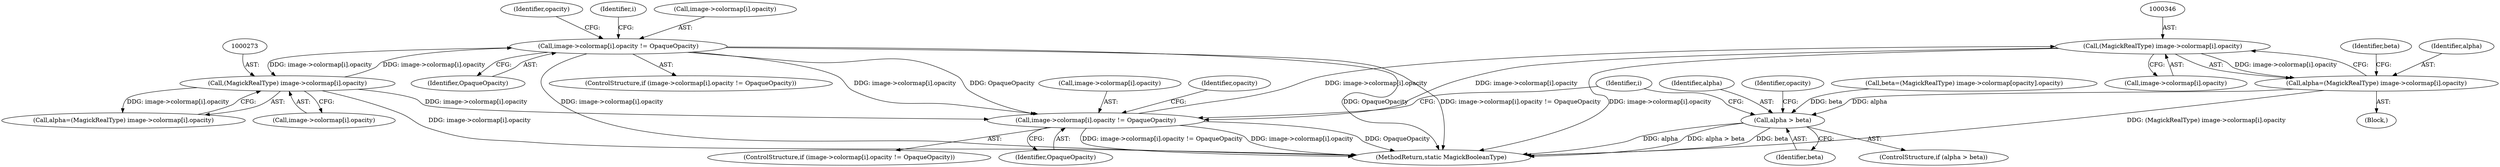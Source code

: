digraph "0_ImageMagick_10b3823a7619ed22d42764733eb052c4159bc8c1_1@array" {
"1000345" [label="(Call,(MagickRealType) image->colormap[i].opacity)"];
"1000324" [label="(Call,image->colormap[i].opacity != OpaqueOpacity)"];
"1000251" [label="(Call,image->colormap[i].opacity != OpaqueOpacity)"];
"1000272" [label="(Call,(MagickRealType) image->colormap[i].opacity)"];
"1000345" [label="(Call,(MagickRealType) image->colormap[i].opacity)"];
"1000343" [label="(Call,alpha=(MagickRealType) image->colormap[i].opacity)"];
"1000366" [label="(Call,alpha > beta)"];
"1000347" [label="(Call,image->colormap[i].opacity)"];
"1000249" [label="(Identifier,i)"];
"1000270" [label="(Call,alpha=(MagickRealType) image->colormap[i].opacity)"];
"1000333" [label="(Block,)"];
"1000344" [label="(Identifier,alpha)"];
"1000332" [label="(Identifier,OpaqueOpacity)"];
"1000588" [label="(MethodReturn,static MagickBooleanType)"];
"1000322" [label="(Identifier,i)"];
"1000354" [label="(Call,beta=(MagickRealType) image->colormap[opacity].opacity)"];
"1000355" [label="(Identifier,beta)"];
"1000250" [label="(ControlStructure,if (image->colormap[i].opacity != OpaqueOpacity))"];
"1000325" [label="(Call,image->colormap[i].opacity)"];
"1000343" [label="(Call,alpha=(MagickRealType) image->colormap[i].opacity)"];
"1000252" [label="(Call,image->colormap[i].opacity)"];
"1000263" [label="(Identifier,opacity)"];
"1000259" [label="(Identifier,OpaqueOpacity)"];
"1000324" [label="(Call,image->colormap[i].opacity != OpaqueOpacity)"];
"1000367" [label="(Identifier,alpha)"];
"1000274" [label="(Call,image->colormap[i].opacity)"];
"1000323" [label="(ControlStructure,if (image->colormap[i].opacity != OpaqueOpacity))"];
"1000365" [label="(ControlStructure,if (alpha > beta))"];
"1000251" [label="(Call,image->colormap[i].opacity != OpaqueOpacity)"];
"1000272" [label="(Call,(MagickRealType) image->colormap[i].opacity)"];
"1000366" [label="(Call,alpha > beta)"];
"1000345" [label="(Call,(MagickRealType) image->colormap[i].opacity)"];
"1000368" [label="(Identifier,beta)"];
"1000336" [label="(Identifier,opacity)"];
"1000370" [label="(Identifier,opacity)"];
"1000345" -> "1000343"  [label="AST: "];
"1000345" -> "1000347"  [label="CFG: "];
"1000346" -> "1000345"  [label="AST: "];
"1000347" -> "1000345"  [label="AST: "];
"1000343" -> "1000345"  [label="CFG: "];
"1000345" -> "1000588"  [label="DDG: image->colormap[i].opacity"];
"1000345" -> "1000324"  [label="DDG: image->colormap[i].opacity"];
"1000345" -> "1000343"  [label="DDG: image->colormap[i].opacity"];
"1000324" -> "1000345"  [label="DDG: image->colormap[i].opacity"];
"1000324" -> "1000323"  [label="AST: "];
"1000324" -> "1000332"  [label="CFG: "];
"1000325" -> "1000324"  [label="AST: "];
"1000332" -> "1000324"  [label="AST: "];
"1000336" -> "1000324"  [label="CFG: "];
"1000322" -> "1000324"  [label="CFG: "];
"1000324" -> "1000588"  [label="DDG: OpaqueOpacity"];
"1000324" -> "1000588"  [label="DDG: image->colormap[i].opacity != OpaqueOpacity"];
"1000324" -> "1000588"  [label="DDG: image->colormap[i].opacity"];
"1000251" -> "1000324"  [label="DDG: image->colormap[i].opacity"];
"1000251" -> "1000324"  [label="DDG: OpaqueOpacity"];
"1000272" -> "1000324"  [label="DDG: image->colormap[i].opacity"];
"1000251" -> "1000250"  [label="AST: "];
"1000251" -> "1000259"  [label="CFG: "];
"1000252" -> "1000251"  [label="AST: "];
"1000259" -> "1000251"  [label="AST: "];
"1000263" -> "1000251"  [label="CFG: "];
"1000249" -> "1000251"  [label="CFG: "];
"1000251" -> "1000588"  [label="DDG: OpaqueOpacity"];
"1000251" -> "1000588"  [label="DDG: image->colormap[i].opacity != OpaqueOpacity"];
"1000251" -> "1000588"  [label="DDG: image->colormap[i].opacity"];
"1000272" -> "1000251"  [label="DDG: image->colormap[i].opacity"];
"1000251" -> "1000272"  [label="DDG: image->colormap[i].opacity"];
"1000272" -> "1000270"  [label="AST: "];
"1000272" -> "1000274"  [label="CFG: "];
"1000273" -> "1000272"  [label="AST: "];
"1000274" -> "1000272"  [label="AST: "];
"1000270" -> "1000272"  [label="CFG: "];
"1000272" -> "1000588"  [label="DDG: image->colormap[i].opacity"];
"1000272" -> "1000270"  [label="DDG: image->colormap[i].opacity"];
"1000343" -> "1000333"  [label="AST: "];
"1000344" -> "1000343"  [label="AST: "];
"1000355" -> "1000343"  [label="CFG: "];
"1000343" -> "1000588"  [label="DDG: (MagickRealType) image->colormap[i].opacity"];
"1000343" -> "1000366"  [label="DDG: alpha"];
"1000366" -> "1000365"  [label="AST: "];
"1000366" -> "1000368"  [label="CFG: "];
"1000367" -> "1000366"  [label="AST: "];
"1000368" -> "1000366"  [label="AST: "];
"1000370" -> "1000366"  [label="CFG: "];
"1000322" -> "1000366"  [label="CFG: "];
"1000366" -> "1000588"  [label="DDG: beta"];
"1000366" -> "1000588"  [label="DDG: alpha"];
"1000366" -> "1000588"  [label="DDG: alpha > beta"];
"1000354" -> "1000366"  [label="DDG: beta"];
}
